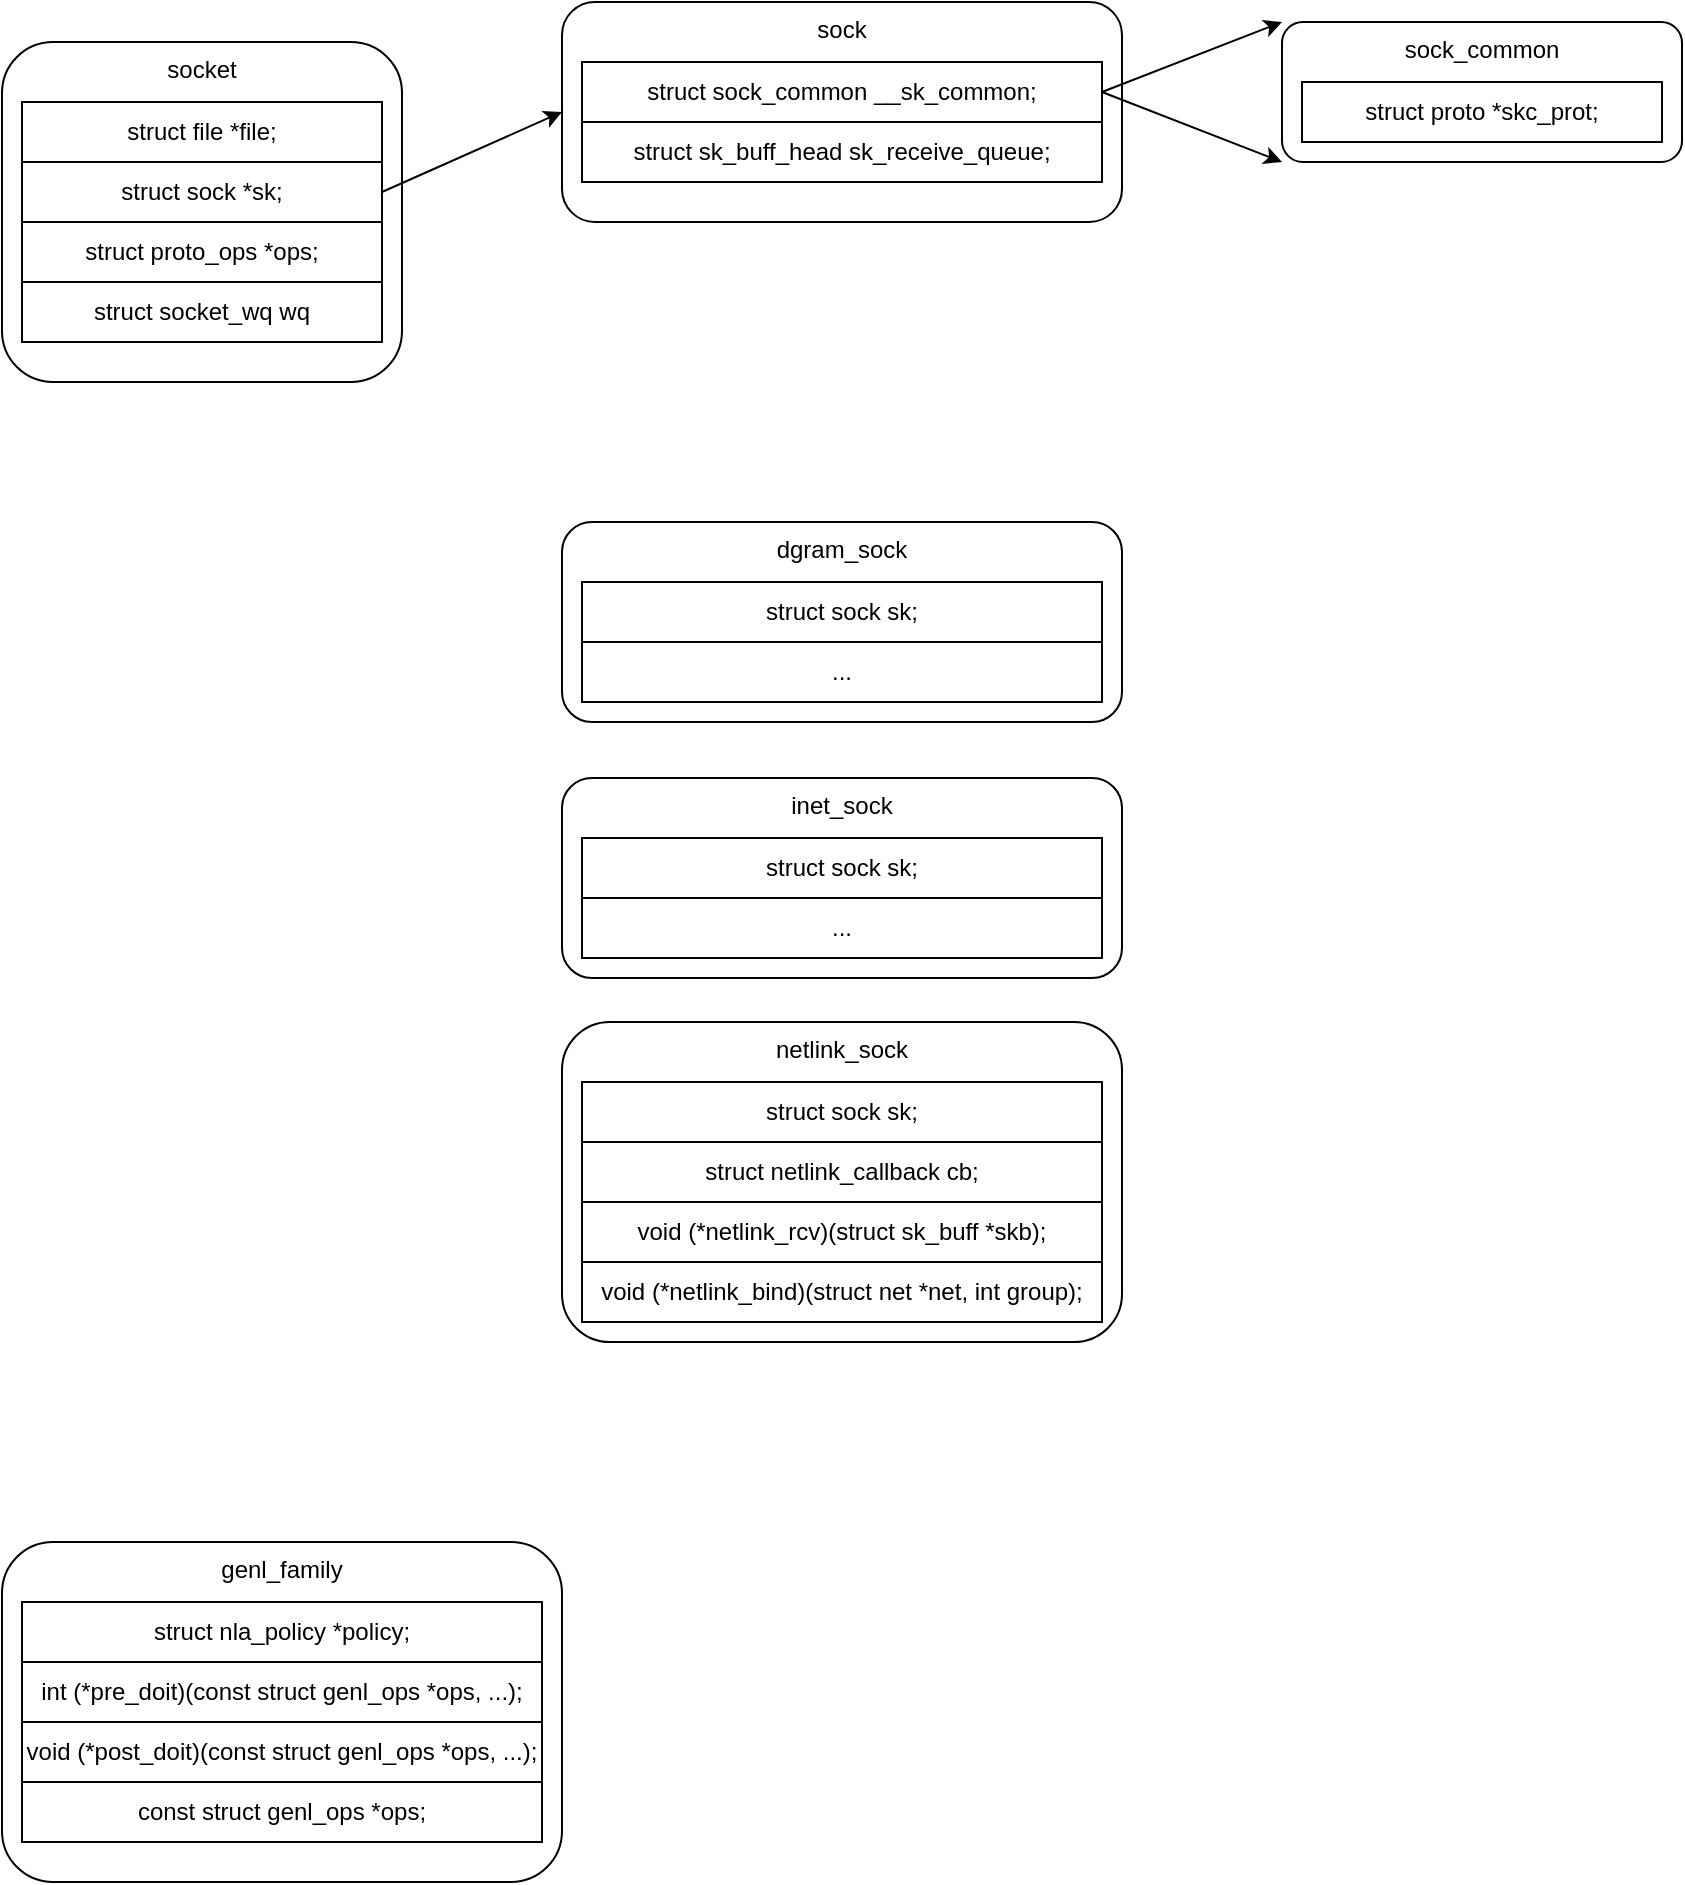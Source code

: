 <mxfile version="23.0.2" type="github" pages="4">
  <diagram id="Dv2XCkLM0n3U-tPDD0g2" name="socket数据结构">
    <mxGraphModel dx="966" dy="713" grid="1" gridSize="10" guides="1" tooltips="1" connect="1" arrows="1" fold="1" page="1" pageScale="1" pageWidth="827" pageHeight="1169" math="0" shadow="0">
      <root>
        <mxCell id="0" />
        <mxCell id="1" parent="0" />
        <mxCell id="skx1DSv5x13iJOaryFiS-1" value="netlink_sock" style="rounded=1;whiteSpace=wrap;html=1;verticalAlign=top;" parent="1" vertex="1">
          <mxGeometry x="280" y="520" width="280" height="160" as="geometry" />
        </mxCell>
        <mxCell id="skx1DSv5x13iJOaryFiS-2" value="struct sock sk;" style="rounded=0;whiteSpace=wrap;html=1;" parent="1" vertex="1">
          <mxGeometry x="290" y="550" width="260" height="30" as="geometry" />
        </mxCell>
        <mxCell id="skx1DSv5x13iJOaryFiS-3" value="struct netlink_callback cb;" style="rounded=0;whiteSpace=wrap;html=1;" parent="1" vertex="1">
          <mxGeometry x="290" y="580" width="260" height="30" as="geometry" />
        </mxCell>
        <mxCell id="skx1DSv5x13iJOaryFiS-4" value="void (*netlink_rcv)(struct sk_buff *skb);" style="rounded=0;whiteSpace=wrap;html=1;" parent="1" vertex="1">
          <mxGeometry x="290" y="610" width="260" height="30" as="geometry" />
        </mxCell>
        <mxCell id="skx1DSv5x13iJOaryFiS-7" value="void (*netlink_bind)(struct net *net, int group);" style="rounded=0;whiteSpace=wrap;html=1;" parent="1" vertex="1">
          <mxGeometry x="290" y="640" width="260" height="30" as="geometry" />
        </mxCell>
        <mxCell id="skx1DSv5x13iJOaryFiS-8" value="genl_family" style="rounded=1;whiteSpace=wrap;html=1;verticalAlign=top;" parent="1" vertex="1">
          <mxGeometry y="780" width="280" height="170" as="geometry" />
        </mxCell>
        <mxCell id="skx1DSv5x13iJOaryFiS-9" value="struct nla_policy *policy;" style="rounded=0;whiteSpace=wrap;html=1;" parent="1" vertex="1">
          <mxGeometry x="10" y="810" width="260" height="30" as="geometry" />
        </mxCell>
        <mxCell id="skx1DSv5x13iJOaryFiS-10" value="int (*pre_doit)(const struct genl_ops *ops, ...);" style="rounded=0;whiteSpace=wrap;html=1;" parent="1" vertex="1">
          <mxGeometry x="10" y="840" width="260" height="30" as="geometry" />
        </mxCell>
        <mxCell id="skx1DSv5x13iJOaryFiS-11" value="void (*post_doit)(const struct genl_ops *ops, ...);" style="rounded=0;whiteSpace=wrap;html=1;" parent="1" vertex="1">
          <mxGeometry x="10" y="870" width="260" height="30" as="geometry" />
        </mxCell>
        <mxCell id="skx1DSv5x13iJOaryFiS-12" value="const struct genl_ops *ops;" style="rounded=0;whiteSpace=wrap;html=1;" parent="1" vertex="1">
          <mxGeometry x="10" y="900" width="260" height="30" as="geometry" />
        </mxCell>
        <mxCell id="MjDt5u6-VfzeoTonlauP-1" value="socket" style="rounded=1;whiteSpace=wrap;html=1;verticalAlign=top;" vertex="1" parent="1">
          <mxGeometry y="30" width="200" height="170" as="geometry" />
        </mxCell>
        <mxCell id="MjDt5u6-VfzeoTonlauP-2" value="struct file *file;" style="rounded=0;whiteSpace=wrap;html=1;" vertex="1" parent="1">
          <mxGeometry x="10" y="60" width="180" height="30" as="geometry" />
        </mxCell>
        <mxCell id="MjDt5u6-VfzeoTonlauP-19" style="edgeStyle=none;rounded=0;orthogonalLoop=1;jettySize=auto;html=1;exitX=1;exitY=0.5;exitDx=0;exitDy=0;entryX=0;entryY=0.5;entryDx=0;entryDy=0;" edge="1" parent="1" source="MjDt5u6-VfzeoTonlauP-3" target="MjDt5u6-VfzeoTonlauP-6">
          <mxGeometry relative="1" as="geometry" />
        </mxCell>
        <mxCell id="MjDt5u6-VfzeoTonlauP-3" value="struct sock *sk;" style="rounded=0;whiteSpace=wrap;html=1;" vertex="1" parent="1">
          <mxGeometry x="10" y="90" width="180" height="30" as="geometry" />
        </mxCell>
        <mxCell id="MjDt5u6-VfzeoTonlauP-4" value="struct proto_ops *ops;" style="rounded=0;whiteSpace=wrap;html=1;" vertex="1" parent="1">
          <mxGeometry x="10" y="120" width="180" height="30" as="geometry" />
        </mxCell>
        <mxCell id="MjDt5u6-VfzeoTonlauP-5" value="struct socket_wq wq" style="rounded=0;whiteSpace=wrap;html=1;" vertex="1" parent="1">
          <mxGeometry x="10" y="150" width="180" height="30" as="geometry" />
        </mxCell>
        <mxCell id="MjDt5u6-VfzeoTonlauP-6" value="sock" style="rounded=1;whiteSpace=wrap;html=1;verticalAlign=top;" vertex="1" parent="1">
          <mxGeometry x="280" y="10" width="280" height="110" as="geometry" />
        </mxCell>
        <mxCell id="MjDt5u6-VfzeoTonlauP-18" style="edgeStyle=none;rounded=0;orthogonalLoop=1;jettySize=auto;html=1;exitX=1;exitY=0.5;exitDx=0;exitDy=0;entryX=0;entryY=0;entryDx=0;entryDy=0;" edge="1" parent="1" source="MjDt5u6-VfzeoTonlauP-7" target="MjDt5u6-VfzeoTonlauP-15">
          <mxGeometry relative="1" as="geometry" />
        </mxCell>
        <mxCell id="MjDt5u6-VfzeoTonlauP-20" style="edgeStyle=none;rounded=0;orthogonalLoop=1;jettySize=auto;html=1;exitX=1;exitY=0.5;exitDx=0;exitDy=0;entryX=0;entryY=1;entryDx=0;entryDy=0;" edge="1" parent="1" source="MjDt5u6-VfzeoTonlauP-7" target="MjDt5u6-VfzeoTonlauP-15">
          <mxGeometry relative="1" as="geometry" />
        </mxCell>
        <mxCell id="MjDt5u6-VfzeoTonlauP-7" value="struct sock_common&#x9;__sk_common;" style="rounded=0;whiteSpace=wrap;html=1;" vertex="1" parent="1">
          <mxGeometry x="290" y="40" width="260" height="30" as="geometry" />
        </mxCell>
        <mxCell id="MjDt5u6-VfzeoTonlauP-11" value="struct sk_buff_head&#x9;sk_receive_queue;" style="rounded=0;whiteSpace=wrap;html=1;" vertex="1" parent="1">
          <mxGeometry x="290" y="70" width="260" height="30" as="geometry" />
        </mxCell>
        <mxCell id="MjDt5u6-VfzeoTonlauP-15" value="sock_common" style="rounded=1;whiteSpace=wrap;html=1;verticalAlign=top;" vertex="1" parent="1">
          <mxGeometry x="640" y="20" width="200" height="70" as="geometry" />
        </mxCell>
        <mxCell id="MjDt5u6-VfzeoTonlauP-16" value="struct proto&#x9;&#x9;*skc_prot;" style="rounded=0;whiteSpace=wrap;html=1;" vertex="1" parent="1">
          <mxGeometry x="650" y="50" width="180" height="30" as="geometry" />
        </mxCell>
        <mxCell id="MjDt5u6-VfzeoTonlauP-21" value="inet_sock" style="rounded=1;whiteSpace=wrap;html=1;verticalAlign=top;" vertex="1" parent="1">
          <mxGeometry x="280" y="398" width="280" height="100" as="geometry" />
        </mxCell>
        <mxCell id="MjDt5u6-VfzeoTonlauP-22" value="struct sock sk;" style="rounded=0;whiteSpace=wrap;html=1;" vertex="1" parent="1">
          <mxGeometry x="290" y="428" width="260" height="30" as="geometry" />
        </mxCell>
        <mxCell id="MjDt5u6-VfzeoTonlauP-23" value="..." style="rounded=0;whiteSpace=wrap;html=1;" vertex="1" parent="1">
          <mxGeometry x="290" y="458" width="260" height="30" as="geometry" />
        </mxCell>
        <mxCell id="MjDt5u6-VfzeoTonlauP-26" value="dgram_sock" style="rounded=1;whiteSpace=wrap;html=1;verticalAlign=top;" vertex="1" parent="1">
          <mxGeometry x="280" y="270" width="280" height="100" as="geometry" />
        </mxCell>
        <mxCell id="MjDt5u6-VfzeoTonlauP-27" value="struct sock sk;" style="rounded=0;whiteSpace=wrap;html=1;" vertex="1" parent="1">
          <mxGeometry x="290" y="300" width="260" height="30" as="geometry" />
        </mxCell>
        <mxCell id="MjDt5u6-VfzeoTonlauP-28" value="..." style="rounded=0;whiteSpace=wrap;html=1;" vertex="1" parent="1">
          <mxGeometry x="290" y="330" width="260" height="30" as="geometry" />
        </mxCell>
      </root>
    </mxGraphModel>
  </diagram>
  <diagram name="netlink流程" id="NRTod-WnPiQtok8oVAn6">
    <mxGraphModel grid="1" page="1" gridSize="10" guides="1" tooltips="1" connect="1" arrows="1" fold="1" pageScale="1" pageWidth="827" pageHeight="1169" math="0" shadow="0">
      <root>
        <mxCell id="0" />
        <mxCell id="1" parent="0" />
        <mxCell id="Ib3JcZsXIy6NJV1Kl0cX-4" style="edgeStyle=orthogonalEdgeStyle;rounded=1;orthogonalLoop=1;jettySize=auto;html=1;exitX=0.25;exitY=1;exitDx=0;exitDy=0;entryX=0;entryY=0.5;entryDx=0;entryDy=0;curved=0;endSize=3;" parent="1" source="Ib3JcZsXIy6NJV1Kl0cX-1" target="Ib3JcZsXIy6NJV1Kl0cX-2" edge="1">
          <mxGeometry relative="1" as="geometry" />
        </mxCell>
        <mxCell id="Ib3JcZsXIy6NJV1Kl0cX-8" style="edgeStyle=orthogonalEdgeStyle;rounded=1;orthogonalLoop=1;jettySize=auto;html=1;exitX=0.25;exitY=1;exitDx=0;exitDy=0;entryX=0;entryY=0.5;entryDx=0;entryDy=0;curved=0;endSize=3;" parent="1" source="Ib3JcZsXIy6NJV1Kl0cX-1" target="Ib3JcZsXIy6NJV1Kl0cX-10" edge="1">
          <mxGeometry relative="1" as="geometry" />
        </mxCell>
        <mxCell id="Ib3JcZsXIy6NJV1Kl0cX-11" style="edgeStyle=orthogonalEdgeStyle;rounded=1;orthogonalLoop=1;jettySize=auto;html=1;exitX=0.25;exitY=1;exitDx=0;exitDy=0;entryX=0;entryY=0.5;entryDx=0;entryDy=0;curved=0;endSize=3;" parent="1" source="Ib3JcZsXIy6NJV1Kl0cX-3" target="Ib3JcZsXIy6NJV1Kl0cX-9" edge="1">
          <mxGeometry relative="1" as="geometry" />
        </mxCell>
        <mxCell id="Ib3JcZsXIy6NJV1Kl0cX-12" style="edgeStyle=orthogonalEdgeStyle;rounded=1;orthogonalLoop=1;jettySize=auto;html=1;exitX=0.25;exitY=1;exitDx=0;exitDy=0;entryX=0;entryY=0.5;entryDx=0;entryDy=0;curved=0;endSize=3;" parent="1" source="Ib3JcZsXIy6NJV1Kl0cX-3" target="Ib3JcZsXIy6NJV1Kl0cX-6" edge="1">
          <mxGeometry relative="1" as="geometry" />
        </mxCell>
        <mxCell id="Ib3JcZsXIy6NJV1Kl0cX-15" style="edgeStyle=orthogonalEdgeStyle;rounded=1;orthogonalLoop=1;jettySize=auto;html=1;exitX=0.25;exitY=1;exitDx=0;exitDy=0;entryX=0;entryY=0.5;entryDx=0;entryDy=0;curved=0;endSize=3;" parent="1" source="Ib3JcZsXIy6NJV1Kl0cX-1" target="Ib3JcZsXIy6NJV1Kl0cX-16" edge="1">
          <mxGeometry relative="1" as="geometry" />
        </mxCell>
        <mxCell id="Ib3JcZsXIy6NJV1Kl0cX-1" value="netlink_unicast" style="rounded=1;whiteSpace=wrap;html=1;fontFamily=Lucida Console;" parent="1" vertex="1">
          <mxGeometry y="40" width="160" height="40" as="geometry" />
        </mxCell>
        <mxCell id="Ib3JcZsXIy6NJV1Kl0cX-5" style="edgeStyle=orthogonalEdgeStyle;rounded=1;orthogonalLoop=1;jettySize=auto;html=1;exitX=0.25;exitY=1;exitDx=0;exitDy=0;entryX=0;entryY=0.5;entryDx=0;entryDy=0;curved=0;endSize=3;" parent="1" source="Ib3JcZsXIy6NJV1Kl0cX-2" target="Ib3JcZsXIy6NJV1Kl0cX-3" edge="1">
          <mxGeometry relative="1" as="geometry" />
        </mxCell>
        <mxCell id="Ib3JcZsXIy6NJV1Kl0cX-2" value="if(netlink is_kernel)" style="rounded=1;whiteSpace=wrap;html=1;fontFamily=Lucida Console;" parent="1" vertex="1">
          <mxGeometry x="79" y="100" width="160" height="40" as="geometry" />
        </mxCell>
        <mxCell id="Ib3JcZsXIy6NJV1Kl0cX-3" value="netlink_unicast_kernel" style="rounded=1;whiteSpace=wrap;html=1;fontFamily=Lucida Console;" parent="1" vertex="1">
          <mxGeometry x="160" y="160" width="160" height="40" as="geometry" />
        </mxCell>
        <mxCell id="Ib3JcZsXIy6NJV1Kl0cX-6" value="nlk-&amp;gt;netlink_rcv" style="rounded=1;whiteSpace=wrap;html=1;fontFamily=Lucida Console;" parent="1" vertex="1">
          <mxGeometry x="239" y="280" width="160" height="40" as="geometry" />
        </mxCell>
        <mxCell id="Ib3JcZsXIy6NJV1Kl0cX-9" value="netlink_deliver_tap_kernel" style="rounded=1;whiteSpace=wrap;html=1;fontFamily=Lucida Console;" parent="1" vertex="1">
          <mxGeometry x="239" y="220" width="200" height="40" as="geometry" />
        </mxCell>
        <mxCell id="Ib3JcZsXIy6NJV1Kl0cX-10" value="netlink_attachskb" style="rounded=1;whiteSpace=wrap;html=1;fontFamily=Lucida Console;" parent="1" vertex="1">
          <mxGeometry x="89" y="350" width="160" height="40" as="geometry" />
        </mxCell>
        <mxCell id="Ib3JcZsXIy6NJV1Kl0cX-21" style="edgeStyle=orthogonalEdgeStyle;rounded=1;orthogonalLoop=1;jettySize=auto;html=1;exitX=0.25;exitY=1;exitDx=0;exitDy=0;entryX=0;entryY=0.5;entryDx=0;entryDy=0;curved=0;endSize=3;" parent="1" source="Ib3JcZsXIy6NJV1Kl0cX-14" target="Ib3JcZsXIy6NJV1Kl0cX-19" edge="1">
          <mxGeometry relative="1" as="geometry" />
        </mxCell>
        <mxCell id="Ib3JcZsXIy6NJV1Kl0cX-22" style="edgeStyle=orthogonalEdgeStyle;rounded=1;orthogonalLoop=1;jettySize=auto;html=1;exitX=0.25;exitY=1;exitDx=0;exitDy=0;entryX=0;entryY=0.5;entryDx=0;entryDy=0;curved=0;endSize=3;" parent="1" source="Ib3JcZsXIy6NJV1Kl0cX-14" target="Ib3JcZsXIy6NJV1Kl0cX-17" edge="1">
          <mxGeometry relative="1" as="geometry" />
        </mxCell>
        <mxCell id="Ib3JcZsXIy6NJV1Kl0cX-23" style="edgeStyle=orthogonalEdgeStyle;rounded=1;orthogonalLoop=1;jettySize=auto;html=1;exitX=0.25;exitY=1;exitDx=0;exitDy=0;entryX=0;entryY=0.5;entryDx=0;entryDy=0;curved=0;endSize=3;" parent="1" source="Ib3JcZsXIy6NJV1Kl0cX-14" target="Ib3JcZsXIy6NJV1Kl0cX-18" edge="1">
          <mxGeometry relative="1" as="geometry" />
        </mxCell>
        <mxCell id="Ib3JcZsXIy6NJV1Kl0cX-14" value="__netlink_sendskb" style="rounded=1;whiteSpace=wrap;html=1;fontFamily=Lucida Console;" parent="1" vertex="1">
          <mxGeometry x="161" y="470" width="160" height="40" as="geometry" />
        </mxCell>
        <mxCell id="Ib3JcZsXIy6NJV1Kl0cX-20" style="edgeStyle=orthogonalEdgeStyle;rounded=1;orthogonalLoop=1;jettySize=auto;html=1;exitX=0.25;exitY=1;exitDx=0;exitDy=0;entryX=0;entryY=0.5;entryDx=0;entryDy=0;curved=0;endSize=3;" parent="1" source="Ib3JcZsXIy6NJV1Kl0cX-16" target="Ib3JcZsXIy6NJV1Kl0cX-14" edge="1">
          <mxGeometry relative="1" as="geometry" />
        </mxCell>
        <mxCell id="Ib3JcZsXIy6NJV1Kl0cX-16" value="netlink_sendskb" style="rounded=1;whiteSpace=wrap;html=1;fontFamily=Lucida Console;" parent="1" vertex="1">
          <mxGeometry x="89" y="410" width="160" height="40" as="geometry" />
        </mxCell>
        <mxCell id="Ib3JcZsXIy6NJV1Kl0cX-17" value="skb_queue_tail(sk-&amp;gt;sk_receive_queue)" style="rounded=1;whiteSpace=wrap;html=1;fontFamily=Lucida Console;" parent="1" vertex="1">
          <mxGeometry x="249" y="590" width="280" height="40" as="geometry" />
        </mxCell>
        <mxCell id="Ib3JcZsXIy6NJV1Kl0cX-18" value="sk-&amp;gt;sk_data_ready" style="rounded=1;whiteSpace=wrap;html=1;fontFamily=Lucida Console;" parent="1" vertex="1">
          <mxGeometry x="249" y="650" width="160" height="40" as="geometry" />
        </mxCell>
        <mxCell id="Ib3JcZsXIy6NJV1Kl0cX-19" value="netlink_deliver_tap" style="rounded=1;whiteSpace=wrap;html=1;fontFamily=Lucida Console;" parent="1" vertex="1">
          <mxGeometry x="250" y="530" width="160" height="40" as="geometry" />
        </mxCell>
        <mxCell id="Ib3JcZsXIy6NJV1Kl0cX-51" style="edgeStyle=orthogonalEdgeStyle;rounded=1;orthogonalLoop=1;jettySize=auto;html=1;exitX=0.25;exitY=1;exitDx=0;exitDy=0;entryX=0;entryY=0.5;entryDx=0;entryDy=0;curved=0;endSize=3;" parent="1" source="Ib3JcZsXIy6NJV1Kl0cX-46" target="Ib3JcZsXIy6NJV1Kl0cX-47" edge="1">
          <mxGeometry relative="1" as="geometry" />
        </mxCell>
        <mxCell id="Ib3JcZsXIy6NJV1Kl0cX-61" style="edgeStyle=orthogonalEdgeStyle;rounded=1;orthogonalLoop=1;jettySize=auto;html=1;exitX=0.25;exitY=1;exitDx=0;exitDy=0;entryX=0;entryY=0.5;entryDx=0;entryDy=0;curved=0;endSize=3;" parent="1" source="Ib3JcZsXIy6NJV1Kl0cX-46" target="Ib3JcZsXIy6NJV1Kl0cX-60" edge="1">
          <mxGeometry relative="1" as="geometry" />
        </mxCell>
        <mxCell id="Ib3JcZsXIy6NJV1Kl0cX-46" value="netlink_sendmsg" style="rounded=1;whiteSpace=wrap;html=1;fontFamily=Lucida Console;" parent="1" vertex="1">
          <mxGeometry y="800" width="160" height="40" as="geometry" />
        </mxCell>
        <mxCell id="Ib3JcZsXIy6NJV1Kl0cX-47" value="scm_send" style="rounded=1;whiteSpace=wrap;html=1;fontFamily=Lucida Console;" parent="1" vertex="1">
          <mxGeometry x="79" y="860" width="160" height="40" as="geometry" />
        </mxCell>
        <mxCell id="Ib3JcZsXIy6NJV1Kl0cX-53" style="edgeStyle=orthogonalEdgeStyle;rounded=0;orthogonalLoop=1;jettySize=auto;html=1;exitX=1;exitY=0.5;exitDx=0;exitDy=0;exitPerimeter=0;entryX=0;entryY=0.5;entryDx=0;entryDy=0;" parent="1" source="Ib3JcZsXIy6NJV1Kl0cX-49" target="Ib3JcZsXIy6NJV1Kl0cX-50" edge="1">
          <mxGeometry relative="1" as="geometry" />
        </mxCell>
        <mxCell id="Ib3JcZsXIy6NJV1Kl0cX-55" style="edgeStyle=orthogonalEdgeStyle;rounded=1;orthogonalLoop=1;jettySize=auto;html=1;exitX=0.5;exitY=1;exitDx=0;exitDy=0;exitPerimeter=0;entryX=0;entryY=0.5;entryDx=0;entryDy=0;curved=0;" parent="1" source="Ib3JcZsXIy6NJV1Kl0cX-49" target="Ib3JcZsXIy6NJV1Kl0cX-54" edge="1">
          <mxGeometry relative="1" as="geometry" />
        </mxCell>
        <mxCell id="Ib3JcZsXIy6NJV1Kl0cX-49" value="if(dst_group)" style="strokeWidth=1;html=1;shape=mxgraph.flowchart.decision;whiteSpace=wrap;" parent="1" vertex="1">
          <mxGeometry x="80" y="930" width="112" height="50" as="geometry" />
        </mxCell>
        <mxCell id="Ib3JcZsXIy6NJV1Kl0cX-50" value="netlink_broadcast" style="rounded=1;whiteSpace=wrap;html=1;fontFamily=Lucida Console;" parent="1" vertex="1">
          <mxGeometry x="232" y="935" width="160" height="40" as="geometry" />
        </mxCell>
        <mxCell id="Ib3JcZsXIy6NJV1Kl0cX-52" style="edgeStyle=orthogonalEdgeStyle;rounded=1;orthogonalLoop=1;jettySize=auto;html=1;exitX=0.25;exitY=1;exitDx=0;exitDy=0;entryX=0;entryY=0.5;entryDx=0;entryDy=0;entryPerimeter=0;curved=0;endSize=3;" parent="1" source="Ib3JcZsXIy6NJV1Kl0cX-46" target="Ib3JcZsXIy6NJV1Kl0cX-49" edge="1">
          <mxGeometry relative="1" as="geometry" />
        </mxCell>
        <mxCell id="Ib3JcZsXIy6NJV1Kl0cX-54" value="netlink_unicast" style="rounded=1;whiteSpace=wrap;html=1;fontFamily=Lucida Console;" parent="1" vertex="1">
          <mxGeometry x="192" y="1000" width="160" height="40" as="geometry" />
        </mxCell>
        <mxCell id="Ib3JcZsXIy6NJV1Kl0cX-56" style="edgeStyle=orthogonalEdgeStyle;rounded=1;orthogonalLoop=1;jettySize=auto;html=1;exitX=0.25;exitY=1;exitDx=0;exitDy=0;entryX=0;entryY=0.5;entryDx=0;entryDy=0;curved=0;endSize=3;" parent="1" source="Ib3JcZsXIy6NJV1Kl0cX-57" target="Ib3JcZsXIy6NJV1Kl0cX-58" edge="1">
          <mxGeometry relative="1" as="geometry" />
        </mxCell>
        <mxCell id="Ib3JcZsXIy6NJV1Kl0cX-62" style="edgeStyle=orthogonalEdgeStyle;rounded=1;orthogonalLoop=1;jettySize=auto;html=1;exitX=0.25;exitY=1;exitDx=0;exitDy=0;entryX=0;entryY=0.5;entryDx=0;entryDy=0;curved=0;endSize=3;" parent="1" source="Ib3JcZsXIy6NJV1Kl0cX-57" target="Ib3JcZsXIy6NJV1Kl0cX-59" edge="1">
          <mxGeometry relative="1" as="geometry" />
        </mxCell>
        <mxCell id="Ib3JcZsXIy6NJV1Kl0cX-57" value="netlink_recvmsg" style="rounded=1;whiteSpace=wrap;html=1;fontFamily=Lucida Console;" parent="1" vertex="1">
          <mxGeometry x="560" y="800" width="160" height="40" as="geometry" />
        </mxCell>
        <mxCell id="Ib3JcZsXIy6NJV1Kl0cX-58" value="skb_recv_datagram" style="rounded=1;whiteSpace=wrap;html=1;fontFamily=Lucida Console;" parent="1" vertex="1">
          <mxGeometry x="639" y="860" width="160" height="40" as="geometry" />
        </mxCell>
        <mxCell id="Ib3JcZsXIy6NJV1Kl0cX-59" value="netlink_rcv_wake" style="rounded=1;whiteSpace=wrap;html=1;fontFamily=Lucida Console;" parent="1" vertex="1">
          <mxGeometry x="640" y="920" width="160" height="40" as="geometry" />
        </mxCell>
        <mxCell id="Ib3JcZsXIy6NJV1Kl0cX-60" value="scm_destroy" style="rounded=1;whiteSpace=wrap;html=1;fontFamily=Lucida Console;" parent="1" vertex="1">
          <mxGeometry x="79" y="1060" width="160" height="40" as="geometry" />
        </mxCell>
        <mxCell id="Ib3JcZsXIy6NJV1Kl0cX-64" style="edgeStyle=orthogonalEdgeStyle;rounded=1;orthogonalLoop=1;jettySize=auto;html=1;exitX=0.25;exitY=1;exitDx=0;exitDy=0;entryX=0;entryY=0.5;entryDx=0;entryDy=0;curved=0;" parent="1" source="Ib3JcZsXIy6NJV1Kl0cX-65" target="Ib3JcZsXIy6NJV1Kl0cX-67" edge="1">
          <mxGeometry relative="1" as="geometry" />
        </mxCell>
        <mxCell id="Ib3JcZsXIy6NJV1Kl0cX-71" style="edgeStyle=orthogonalEdgeStyle;rounded=1;orthogonalLoop=1;jettySize=auto;html=1;exitX=0.25;exitY=1;exitDx=0;exitDy=0;entryX=0;entryY=0.5;entryDx=0;entryDy=0;curved=0;" parent="1" source="Ib3JcZsXIy6NJV1Kl0cX-67" target="Ib3JcZsXIy6NJV1Kl0cX-68" edge="1">
          <mxGeometry relative="1" as="geometry" />
        </mxCell>
        <mxCell id="Ib3JcZsXIy6NJV1Kl0cX-65" value="netlink_kernel_create" style="rounded=1;whiteSpace=wrap;html=1;fontFamily=Lucida Console;" parent="1" vertex="1">
          <mxGeometry y="1160" width="170" height="40" as="geometry" />
        </mxCell>
        <mxCell id="Ib3JcZsXIy6NJV1Kl0cX-66" value="sock_create_lite" style="rounded=1;whiteSpace=wrap;html=1;fontFamily=Lucida Console;" parent="1" vertex="1">
          <mxGeometry x="180" y="1281" width="181" height="40" as="geometry" />
        </mxCell>
        <mxCell id="Ib3JcZsXIy6NJV1Kl0cX-73" style="edgeStyle=orthogonalEdgeStyle;rounded=1;orthogonalLoop=1;jettySize=auto;html=1;exitX=0.25;exitY=1;exitDx=0;exitDy=0;entryX=0;entryY=0.5;entryDx=0;entryDy=0;curved=0;" parent="1" source="Ib3JcZsXIy6NJV1Kl0cX-67" target="Ib3JcZsXIy6NJV1Kl0cX-69" edge="1">
          <mxGeometry relative="1" as="geometry" />
        </mxCell>
        <mxCell id="Ib3JcZsXIy6NJV1Kl0cX-74" style="edgeStyle=orthogonalEdgeStyle;rounded=1;orthogonalLoop=1;jettySize=auto;html=1;exitX=0.25;exitY=1;exitDx=0;exitDy=0;entryX=0;entryY=0.5;entryDx=0;entryDy=0;curved=0;" parent="1" source="Ib3JcZsXIy6NJV1Kl0cX-67" target="Ib3JcZsXIy6NJV1Kl0cX-66" edge="1">
          <mxGeometry relative="1" as="geometry" />
        </mxCell>
        <mxCell id="Ib3JcZsXIy6NJV1Kl0cX-67" value="__netlink_kernel_create" style="rounded=1;whiteSpace=wrap;html=1;fontFamily=Lucida Console;" parent="1" vertex="1">
          <mxGeometry x="89" y="1221" width="181" height="40" as="geometry" />
        </mxCell>
        <mxCell id="Ib3JcZsXIy6NJV1Kl0cX-68" value="__netlink_create" style="rounded=1;whiteSpace=wrap;html=1;fontFamily=Lucida Console;" parent="1" vertex="1">
          <mxGeometry x="181" y="1341" width="181" height="40" as="geometry" />
        </mxCell>
        <mxCell id="Ib3JcZsXIy6NJV1Kl0cX-69" value="netlink_insert" style="rounded=1;whiteSpace=wrap;html=1;fontFamily=Lucida Console;" parent="1" vertex="1">
          <mxGeometry x="181" y="1401" width="181" height="40" as="geometry" />
        </mxCell>
        <mxCell id="SlO_kWDzNsXxOch_r_r2-1" value="调用指定netlink family的回调，对于通用Netlink，回调设置为genl_rcv" style="text;html=1;strokeColor=none;fillColor=none;align=left;verticalAlign=middle;whiteSpace=wrap;rounded=0;fontFamily=Lucida Console;" parent="1" vertex="1">
          <mxGeometry x="410" y="290" width="240" height="30" as="geometry" />
        </mxCell>
      </root>
    </mxGraphModel>
  </diagram>
  <diagram id="6VbpamHwU8PS1FdqcKMq" name="genl">
    <mxGraphModel dx="966" dy="713" grid="1" gridSize="10" guides="1" tooltips="1" connect="1" arrows="1" fold="1" page="1" pageScale="1" pageWidth="827" pageHeight="1169" math="0" shadow="0">
      <root>
        <mxCell id="0" />
        <mxCell id="1" parent="0" />
        <mxCell id="wMyulQuZVhnKiLXZjRYa-1" style="edgeStyle=orthogonalEdgeStyle;rounded=1;orthogonalLoop=1;jettySize=auto;html=1;exitX=0.25;exitY=1;exitDx=0;exitDy=0;entryX=0;entryY=0.5;entryDx=0;entryDy=0;curved=0;" parent="1" source="wMyulQuZVhnKiLXZjRYa-2" target="wMyulQuZVhnKiLXZjRYa-4" edge="1">
          <mxGeometry relative="1" as="geometry" />
        </mxCell>
        <mxCell id="wMyulQuZVhnKiLXZjRYa-2" value="genl_rcv" style="rounded=1;whiteSpace=wrap;html=1;fontFamily=Lucida Console;" parent="1" vertex="1">
          <mxGeometry width="140" height="40" as="geometry" />
        </mxCell>
        <mxCell id="wMyulQuZVhnKiLXZjRYa-3" style="edgeStyle=orthogonalEdgeStyle;rounded=0;orthogonalLoop=1;jettySize=auto;html=1;exitX=1;exitY=0.5;exitDx=0;exitDy=0;entryX=0;entryY=0.5;entryDx=0;entryDy=0;curved=1;dashed=1;" parent="1" source="wMyulQuZVhnKiLXZjRYa-4" target="wMyulQuZVhnKiLXZjRYa-6" edge="1">
          <mxGeometry relative="1" as="geometry" />
        </mxCell>
        <mxCell id="wMyulQuZVhnKiLXZjRYa-4" value="netlink_rcv_skb(skb, &amp;amp;genl_rcv_msg)" style="rounded=1;whiteSpace=wrap;html=1;fontFamily=Lucida Console;" parent="1" vertex="1">
          <mxGeometry x="80" y="60" width="270" height="40" as="geometry" />
        </mxCell>
        <mxCell id="wMyulQuZVhnKiLXZjRYa-5" style="edgeStyle=orthogonalEdgeStyle;rounded=1;orthogonalLoop=1;jettySize=auto;html=1;exitX=0.25;exitY=1;exitDx=0;exitDy=0;entryX=0;entryY=0.5;entryDx=0;entryDy=0;curved=0;" parent="1" source="wMyulQuZVhnKiLXZjRYa-6" target="wMyulQuZVhnKiLXZjRYa-9" edge="1">
          <mxGeometry relative="1" as="geometry" />
        </mxCell>
        <mxCell id="wMyulQuZVhnKiLXZjRYa-6" value="genl_rcv_msg" style="rounded=1;whiteSpace=wrap;html=1;fontFamily=Lucida Console;" parent="1" vertex="1">
          <mxGeometry x="480" width="140" height="40" as="geometry" />
        </mxCell>
        <mxCell id="wMyulQuZVhnKiLXZjRYa-7" value="genl_family_rcv_msg_dumpit" style="rounded=1;whiteSpace=wrap;html=1;fontFamily=Lucida Console;" parent="1" vertex="1">
          <mxGeometry x="794" y="140" width="210" height="40" as="geometry" />
        </mxCell>
        <mxCell id="wMyulQuZVhnKiLXZjRYa-8" style="edgeStyle=orthogonalEdgeStyle;rounded=1;orthogonalLoop=1;jettySize=auto;html=1;exitX=0.25;exitY=1;exitDx=0;exitDy=0;entryX=0;entryY=0.5;entryDx=0;entryDy=0;entryPerimeter=0;curved=0;" parent="1" source="wMyulQuZVhnKiLXZjRYa-9" target="wMyulQuZVhnKiLXZjRYa-15" edge="1">
          <mxGeometry relative="1" as="geometry">
            <mxPoint x="620" y="160" as="targetPoint" />
          </mxGeometry>
        </mxCell>
        <mxCell id="wMyulQuZVhnKiLXZjRYa-9" value="genl_family_rcv_msg" style="rounded=1;whiteSpace=wrap;html=1;fontFamily=Lucida Console;" parent="1" vertex="1">
          <mxGeometry x="550" y="70" width="150" height="40" as="geometry" />
        </mxCell>
        <mxCell id="wMyulQuZVhnKiLXZjRYa-10" style="edgeStyle=orthogonalEdgeStyle;rounded=0;orthogonalLoop=1;jettySize=auto;html=1;exitX=1;exitY=0.5;exitDx=0;exitDy=0;entryX=0;entryY=0.5;entryDx=0;entryDy=0;exitPerimeter=0;" parent="1" source="wMyulQuZVhnKiLXZjRYa-15" target="wMyulQuZVhnKiLXZjRYa-7" edge="1">
          <mxGeometry relative="1" as="geometry">
            <mxPoint x="850" y="110" as="sourcePoint" />
            <mxPoint x="810" y="170" as="targetPoint" />
          </mxGeometry>
        </mxCell>
        <mxCell id="wMyulQuZVhnKiLXZjRYa-11" value="genl_family_rcv_msg_doit" style="rounded=1;whiteSpace=wrap;html=1;fontFamily=Lucida Console;" parent="1" vertex="1">
          <mxGeometry x="750" y="240" width="210" height="40" as="geometry" />
        </mxCell>
        <mxCell id="wMyulQuZVhnKiLXZjRYa-12" style="edgeStyle=orthogonalEdgeStyle;rounded=1;orthogonalLoop=1;jettySize=auto;html=1;exitX=0.5;exitY=1;exitDx=0;exitDy=0;exitPerimeter=0;entryX=0;entryY=0.5;entryDx=0;entryDy=0;curved=0;" parent="1" source="wMyulQuZVhnKiLXZjRYa-15" target="wMyulQuZVhnKiLXZjRYa-11" edge="1">
          <mxGeometry relative="1" as="geometry" />
        </mxCell>
        <mxCell id="wMyulQuZVhnKiLXZjRYa-13" style="edgeStyle=orthogonalEdgeStyle;rounded=1;orthogonalLoop=1;jettySize=auto;html=1;exitX=0.5;exitY=1;exitDx=0;exitDy=0;exitPerimeter=0;entryX=0;entryY=0.5;entryDx=0;entryDy=0;curved=0;" parent="1" source="wMyulQuZVhnKiLXZjRYa-15" target="wMyulQuZVhnKiLXZjRYa-17" edge="1">
          <mxGeometry relative="1" as="geometry" />
        </mxCell>
        <mxCell id="wMyulQuZVhnKiLXZjRYa-14" style="edgeStyle=orthogonalEdgeStyle;rounded=1;orthogonalLoop=1;jettySize=auto;html=1;exitX=0.5;exitY=1;exitDx=0;exitDy=0;exitPerimeter=0;entryX=0;entryY=0.5;entryDx=0;entryDy=0;curved=0;" parent="1" source="wMyulQuZVhnKiLXZjRYa-15" target="wMyulQuZVhnKiLXZjRYa-16" edge="1">
          <mxGeometry relative="1" as="geometry" />
        </mxCell>
        <mxCell id="wMyulQuZVhnKiLXZjRYa-15" value="if(NLM_F_DUMP)" style="strokeWidth=2;html=1;shape=mxgraph.flowchart.decision;whiteSpace=wrap;" parent="1" vertex="1">
          <mxGeometry x="620" y="130" width="140" height="60" as="geometry" />
        </mxCell>
        <mxCell id="wMyulQuZVhnKiLXZjRYa-16" value="family-&amp;gt;post_doit()" style="rounded=1;whiteSpace=wrap;html=1;fontFamily=Lucida Console;" parent="1" vertex="1">
          <mxGeometry x="750" y="360" width="210" height="40" as="geometry" />
        </mxCell>
        <mxCell id="wMyulQuZVhnKiLXZjRYa-17" value="ops_doit()" style="rounded=1;whiteSpace=wrap;html=1;fontFamily=Lucida Console;" parent="1" vertex="1">
          <mxGeometry x="750" y="300" width="120" height="40" as="geometry" />
        </mxCell>
        <mxCell id="wMyulQuZVhnKiLXZjRYa-18" style="edgeStyle=orthogonalEdgeStyle;rounded=1;orthogonalLoop=1;jettySize=auto;html=1;exitX=0.25;exitY=1;exitDx=0;exitDy=0;entryX=0;entryY=0.5;entryDx=0;entryDy=0;curved=0;" parent="1" source="YQaMq-5wOdoevBD-ZZs0-1" target="wMyulQuZVhnKiLXZjRYa-19" edge="1">
          <mxGeometry relative="1" as="geometry">
            <mxPoint x="80" y="560" as="targetPoint" />
          </mxGeometry>
        </mxCell>
        <mxCell id="wMyulQuZVhnKiLXZjRYa-19" value="idr_alloc_cyclic" style="rounded=1;whiteSpace=wrap;html=1;fontFamily=Lucida Console;" parent="1" vertex="1">
          <mxGeometry x="90" y="550" width="140" height="40" as="geometry" />
        </mxCell>
        <mxCell id="YQaMq-5wOdoevBD-ZZs0-1" value="genl_register_family" style="rounded=1;whiteSpace=wrap;html=1;fontFamily=Lucida Console;" parent="1" vertex="1">
          <mxGeometry x="10" y="490" width="170" height="40" as="geometry" />
        </mxCell>
      </root>
    </mxGraphModel>
  </diagram>
  <diagram id="6991q9r-QMTWksZlJM-4" name="第 4 页">
    <mxGraphModel dx="966" dy="713" grid="1" gridSize="10" guides="1" tooltips="1" connect="1" arrows="1" fold="1" page="1" pageScale="1" pageWidth="827" pageHeight="1169" math="0" shadow="0">
      <root>
        <mxCell id="0" />
        <mxCell id="1" parent="0" />
        <mxCell id="15dknB1E21RfJTnn03CV-1" style="edgeStyle=orthogonalEdgeStyle;rounded=1;orthogonalLoop=1;jettySize=auto;html=1;exitX=0.25;exitY=1;exitDx=0;exitDy=0;entryX=0;entryY=0.5;entryDx=0;entryDy=0;curved=0;endSize=3;" edge="1" parent="1" source="15dknB1E21RfJTnn03CV-2" target="15dknB1E21RfJTnn03CV-3">
          <mxGeometry relative="1" as="geometry" />
        </mxCell>
        <mxCell id="15dknB1E21RfJTnn03CV-6" style="edgeStyle=orthogonalEdgeStyle;rounded=1;orthogonalLoop=1;jettySize=auto;html=1;exitX=0.25;exitY=1;exitDx=0;exitDy=0;entryX=0;entryY=0.5;entryDx=0;entryDy=0;strokeColor=default;curved=0;" edge="1" parent="1" source="15dknB1E21RfJTnn03CV-2" target="15dknB1E21RfJTnn03CV-4">
          <mxGeometry relative="1" as="geometry" />
        </mxCell>
        <mxCell id="15dknB1E21RfJTnn03CV-2" value="__sys_socket" style="rounded=1;whiteSpace=wrap;html=1;fontFamily=Lucida Console;" vertex="1" parent="1">
          <mxGeometry y="40" width="160" height="40" as="geometry" />
        </mxCell>
        <mxCell id="15dknB1E21RfJTnn03CV-10" style="edgeStyle=orthogonalEdgeStyle;rounded=1;orthogonalLoop=1;jettySize=auto;html=1;exitX=0.25;exitY=1;exitDx=0;exitDy=0;entryX=0;entryY=0.5;entryDx=0;entryDy=0;curved=0;" edge="1" parent="1" source="15dknB1E21RfJTnn03CV-3" target="15dknB1E21RfJTnn03CV-7">
          <mxGeometry relative="1" as="geometry" />
        </mxCell>
        <mxCell id="15dknB1E21RfJTnn03CV-11" style="edgeStyle=orthogonalEdgeStyle;rounded=1;orthogonalLoop=1;jettySize=auto;html=1;exitX=0.25;exitY=1;exitDx=0;exitDy=0;entryX=0;entryY=0.5;entryDx=0;entryDy=0;curved=0;" edge="1" parent="1" source="15dknB1E21RfJTnn03CV-3" target="15dknB1E21RfJTnn03CV-8">
          <mxGeometry relative="1" as="geometry" />
        </mxCell>
        <mxCell id="15dknB1E21RfJTnn03CV-3" value="sock_create" style="rounded=1;whiteSpace=wrap;html=1;fontFamily=Lucida Console;" vertex="1" parent="1">
          <mxGeometry x="79" y="100" width="160" height="40" as="geometry" />
        </mxCell>
        <mxCell id="15dknB1E21RfJTnn03CV-4" value="sock_map_fd" style="rounded=1;whiteSpace=wrap;html=1;fontFamily=Lucida Console;" vertex="1" parent="1">
          <mxGeometry x="79" y="280" width="160" height="40" as="geometry" />
        </mxCell>
        <mxCell id="15dknB1E21RfJTnn03CV-7" value="sock_alloc" style="rounded=1;whiteSpace=wrap;html=1;fontFamily=Lucida Console;" vertex="1" parent="1">
          <mxGeometry x="160" y="160" width="160" height="40" as="geometry" />
        </mxCell>
        <mxCell id="15dknB1E21RfJTnn03CV-17" style="edgeStyle=orthogonalEdgeStyle;rounded=1;orthogonalLoop=1;jettySize=auto;html=1;exitX=1;exitY=0.5;exitDx=0;exitDy=0;entryX=0;entryY=0.5;entryDx=0;entryDy=0;curved=0;dashed=1;" edge="1" parent="1" source="15dknB1E21RfJTnn03CV-8" target="15dknB1E21RfJTnn03CV-13">
          <mxGeometry relative="1" as="geometry" />
        </mxCell>
        <mxCell id="15dknB1E21RfJTnn03CV-18" style="edgeStyle=orthogonalEdgeStyle;rounded=1;orthogonalLoop=1;jettySize=auto;html=1;exitX=1;exitY=0.5;exitDx=0;exitDy=0;entryX=0;entryY=0.5;entryDx=0;entryDy=0;curved=0;dashed=1;" edge="1" parent="1" source="15dknB1E21RfJTnn03CV-8" target="15dknB1E21RfJTnn03CV-15">
          <mxGeometry relative="1" as="geometry" />
        </mxCell>
        <mxCell id="15dknB1E21RfJTnn03CV-19" style="edgeStyle=orthogonalEdgeStyle;rounded=1;orthogonalLoop=1;jettySize=auto;html=1;exitX=1;exitY=0.5;exitDx=0;exitDy=0;entryX=0;entryY=0.75;entryDx=0;entryDy=0;curved=0;dashed=1;" edge="1" parent="1" source="15dknB1E21RfJTnn03CV-8" target="15dknB1E21RfJTnn03CV-14">
          <mxGeometry relative="1" as="geometry" />
        </mxCell>
        <mxCell id="15dknB1E21RfJTnn03CV-20" style="edgeStyle=orthogonalEdgeStyle;rounded=1;orthogonalLoop=1;jettySize=auto;html=1;exitX=1;exitY=0.5;exitDx=0;exitDy=0;entryX=0;entryY=0.5;entryDx=0;entryDy=0;curved=0;dashed=1;" edge="1" parent="1" source="15dknB1E21RfJTnn03CV-8" target="15dknB1E21RfJTnn03CV-16">
          <mxGeometry relative="1" as="geometry" />
        </mxCell>
        <mxCell id="15dknB1E21RfJTnn03CV-8" value="pf-&amp;gt;create()" style="rounded=1;whiteSpace=wrap;html=1;fontFamily=Lucida Console;" vertex="1" parent="1">
          <mxGeometry x="160" y="220" width="160" height="40" as="geometry" />
        </mxCell>
        <mxCell id="15dknB1E21RfJTnn03CV-9" value="关联sockcet与文件描述符" style="text;html=1;strokeColor=none;fillColor=none;align=left;verticalAlign=middle;whiteSpace=wrap;rounded=0;" vertex="1" parent="1">
          <mxGeometry x="254" y="285" width="160" height="30" as="geometry" />
        </mxCell>
        <mxCell id="15dknB1E21RfJTnn03CV-12" value="创建指定地址族类型net_proto_family的套接字" style="text;html=1;strokeColor=none;fillColor=none;align=center;verticalAlign=middle;whiteSpace=wrap;rounded=0;" vertex="1" parent="1">
          <mxGeometry x="320" y="241" width="260" height="30" as="geometry" />
        </mxCell>
        <mxCell id="15dknB1E21RfJTnn03CV-13" value="struct net_proto_family inet_family_ops" style="rounded=1;whiteSpace=wrap;html=1;fontFamily=Lucida Console;" vertex="1" parent="1">
          <mxGeometry x="460" y="75" width="310" height="30" as="geometry" />
        </mxCell>
        <mxCell id="15dknB1E21RfJTnn03CV-14" value="struct net_proto_family packet_family_ops" style="rounded=1;whiteSpace=wrap;html=1;fontFamily=Lucida Console;" vertex="1" parent="1">
          <mxGeometry x="460" y="155" width="310" height="30" as="geometry" />
        </mxCell>
        <mxCell id="15dknB1E21RfJTnn03CV-15" value="struct net_proto_family inet6_family_ops" style="rounded=1;whiteSpace=wrap;html=1;fontFamily=Lucida Console;" vertex="1" parent="1">
          <mxGeometry x="460" y="115" width="310" height="30" as="geometry" />
        </mxCell>
        <mxCell id="15dknB1E21RfJTnn03CV-16" value="struct net_proto_family netlink_family_ops" style="rounded=1;whiteSpace=wrap;html=1;fontFamily=Lucida Console;" vertex="1" parent="1">
          <mxGeometry x="460" y="195" width="310" height="30" as="geometry" />
        </mxCell>
      </root>
    </mxGraphModel>
  </diagram>
</mxfile>
